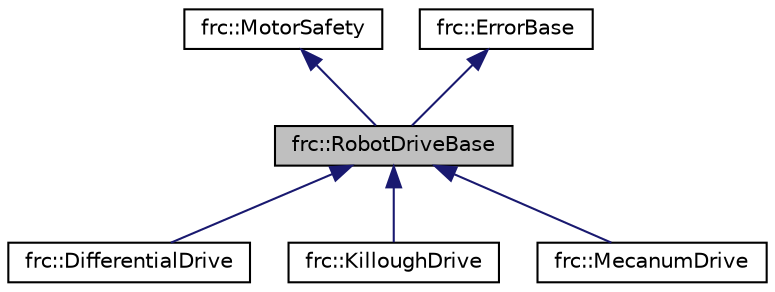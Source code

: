 digraph "frc::RobotDriveBase"
{
  edge [fontname="Helvetica",fontsize="10",labelfontname="Helvetica",labelfontsize="10"];
  node [fontname="Helvetica",fontsize="10",shape=record];
  Node1 [label="frc::RobotDriveBase",height=0.2,width=0.4,color="black", fillcolor="grey75", style="filled", fontcolor="black"];
  Node2 -> Node1 [dir="back",color="midnightblue",fontsize="10",style="solid",fontname="Helvetica"];
  Node2 [label="frc::MotorSafety",height=0.2,width=0.4,color="black", fillcolor="white", style="filled",URL="$classfrc_1_1MotorSafety.html"];
  Node3 -> Node1 [dir="back",color="midnightblue",fontsize="10",style="solid",fontname="Helvetica"];
  Node3 [label="frc::ErrorBase",height=0.2,width=0.4,color="black", fillcolor="white", style="filled",URL="$classfrc_1_1ErrorBase.html",tooltip="Base class for most objects. "];
  Node1 -> Node4 [dir="back",color="midnightblue",fontsize="10",style="solid",fontname="Helvetica"];
  Node4 [label="frc::DifferentialDrive",height=0.2,width=0.4,color="black", fillcolor="white", style="filled",URL="$classfrc_1_1DifferentialDrive.html",tooltip="A class for driving differential drive/skid-steer drive platforms such as the Kit of Parts drive base..."];
  Node1 -> Node5 [dir="back",color="midnightblue",fontsize="10",style="solid",fontname="Helvetica"];
  Node5 [label="frc::KilloughDrive",height=0.2,width=0.4,color="black", fillcolor="white", style="filled",URL="$classfrc_1_1KilloughDrive.html",tooltip="A class for driving Killough drive platforms. "];
  Node1 -> Node6 [dir="back",color="midnightblue",fontsize="10",style="solid",fontname="Helvetica"];
  Node6 [label="frc::MecanumDrive",height=0.2,width=0.4,color="black", fillcolor="white", style="filled",URL="$classfrc_1_1MecanumDrive.html",tooltip="A class for driving Mecanum drive platforms. "];
}

